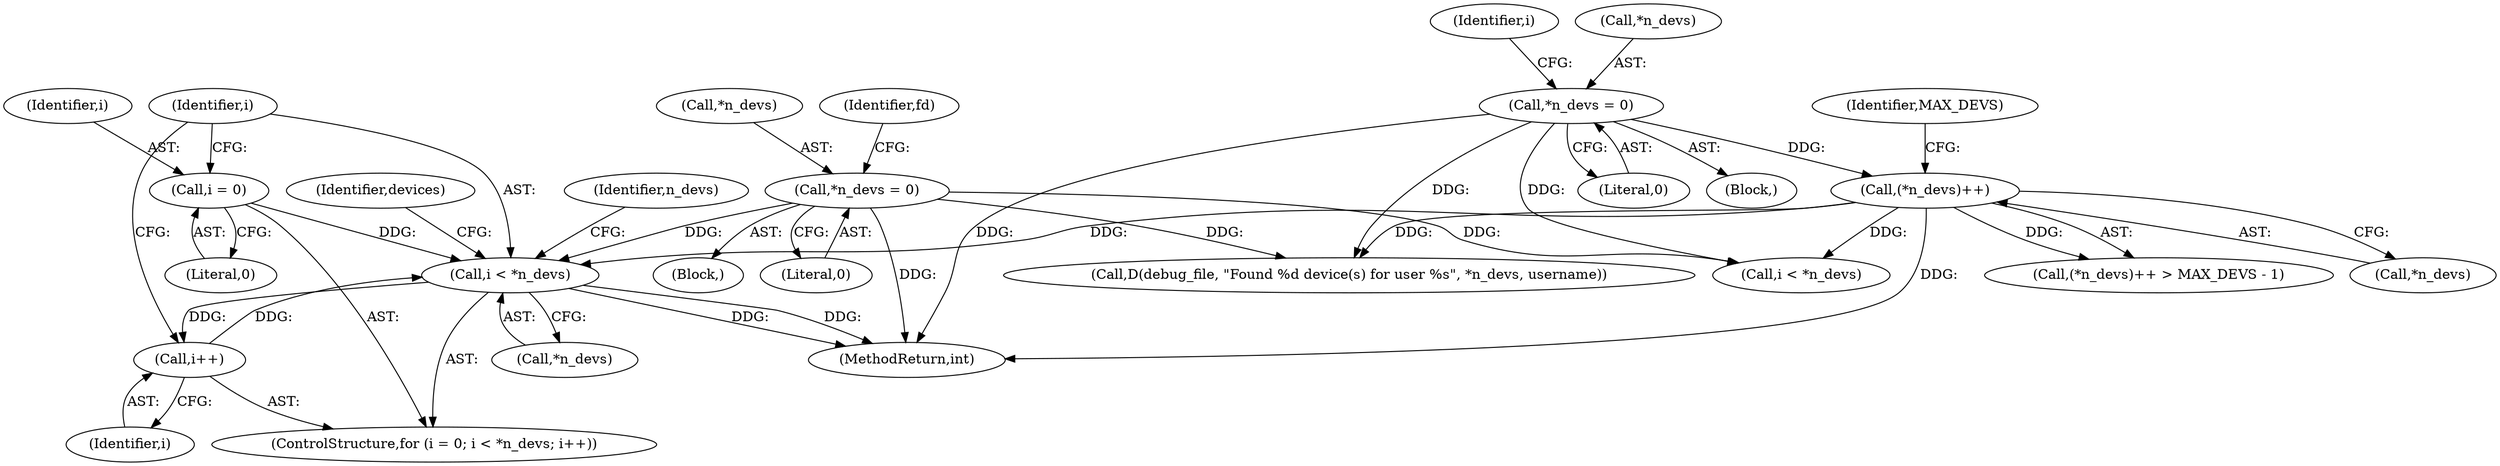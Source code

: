 digraph "0_pam-u2f_18b1914e32b74ff52000f10e97067e841e5fff62_1@pointer" {
"1000673" [label="(Call,i < *n_devs)"];
"1000677" [label="(Call,i++)"];
"1000673" [label="(Call,i < *n_devs)"];
"1000670" [label="(Call,i = 0)"];
"1000141" [label="(Call,*n_devs = 0)"];
"1000459" [label="(Call,(*n_devs)++)"];
"1000427" [label="(Call,*n_devs = 0)"];
"1000432" [label="(Identifier,i)"];
"1000458" [label="(Call,(*n_devs)++ > MAX_DEVS - 1)"];
"1000141" [label="(Call,*n_devs = 0)"];
"1000678" [label="(Identifier,i)"];
"1000460" [label="(Call,*n_devs)"];
"1000708" [label="(Identifier,n_devs)"];
"1000146" [label="(Identifier,fd)"];
"1000430" [label="(Literal,0)"];
"1000394" [label="(Call,i < *n_devs)"];
"1000672" [label="(Literal,0)"];
"1000732" [label="(MethodReturn,int)"];
"1000669" [label="(ControlStructure,for (i = 0; i < *n_devs; i++))"];
"1000674" [label="(Identifier,i)"];
"1000671" [label="(Identifier,i)"];
"1000463" [label="(Identifier,MAX_DEVS)"];
"1000673" [label="(Call,i < *n_devs)"];
"1000658" [label="(Call,D(debug_file, \"Found %d device(s) for user %s\", *n_devs, username))"];
"1000379" [label="(Block,)"];
"1000111" [label="(Block,)"];
"1000428" [label="(Call,*n_devs)"];
"1000683" [label="(Identifier,devices)"];
"1000459" [label="(Call,(*n_devs)++)"];
"1000677" [label="(Call,i++)"];
"1000142" [label="(Call,*n_devs)"];
"1000427" [label="(Call,*n_devs = 0)"];
"1000670" [label="(Call,i = 0)"];
"1000675" [label="(Call,*n_devs)"];
"1000144" [label="(Literal,0)"];
"1000673" -> "1000669"  [label="AST: "];
"1000673" -> "1000675"  [label="CFG: "];
"1000674" -> "1000673"  [label="AST: "];
"1000675" -> "1000673"  [label="AST: "];
"1000683" -> "1000673"  [label="CFG: "];
"1000708" -> "1000673"  [label="CFG: "];
"1000673" -> "1000732"  [label="DDG: "];
"1000673" -> "1000732"  [label="DDG: "];
"1000677" -> "1000673"  [label="DDG: "];
"1000670" -> "1000673"  [label="DDG: "];
"1000141" -> "1000673"  [label="DDG: "];
"1000459" -> "1000673"  [label="DDG: "];
"1000673" -> "1000677"  [label="DDG: "];
"1000677" -> "1000669"  [label="AST: "];
"1000677" -> "1000678"  [label="CFG: "];
"1000678" -> "1000677"  [label="AST: "];
"1000674" -> "1000677"  [label="CFG: "];
"1000670" -> "1000669"  [label="AST: "];
"1000670" -> "1000672"  [label="CFG: "];
"1000671" -> "1000670"  [label="AST: "];
"1000672" -> "1000670"  [label="AST: "];
"1000674" -> "1000670"  [label="CFG: "];
"1000141" -> "1000111"  [label="AST: "];
"1000141" -> "1000144"  [label="CFG: "];
"1000142" -> "1000141"  [label="AST: "];
"1000144" -> "1000141"  [label="AST: "];
"1000146" -> "1000141"  [label="CFG: "];
"1000141" -> "1000732"  [label="DDG: "];
"1000141" -> "1000394"  [label="DDG: "];
"1000141" -> "1000658"  [label="DDG: "];
"1000459" -> "1000458"  [label="AST: "];
"1000459" -> "1000460"  [label="CFG: "];
"1000460" -> "1000459"  [label="AST: "];
"1000463" -> "1000459"  [label="CFG: "];
"1000459" -> "1000732"  [label="DDG: "];
"1000459" -> "1000394"  [label="DDG: "];
"1000459" -> "1000458"  [label="DDG: "];
"1000427" -> "1000459"  [label="DDG: "];
"1000459" -> "1000658"  [label="DDG: "];
"1000427" -> "1000379"  [label="AST: "];
"1000427" -> "1000430"  [label="CFG: "];
"1000428" -> "1000427"  [label="AST: "];
"1000430" -> "1000427"  [label="AST: "];
"1000432" -> "1000427"  [label="CFG: "];
"1000427" -> "1000732"  [label="DDG: "];
"1000427" -> "1000394"  [label="DDG: "];
"1000427" -> "1000658"  [label="DDG: "];
}
